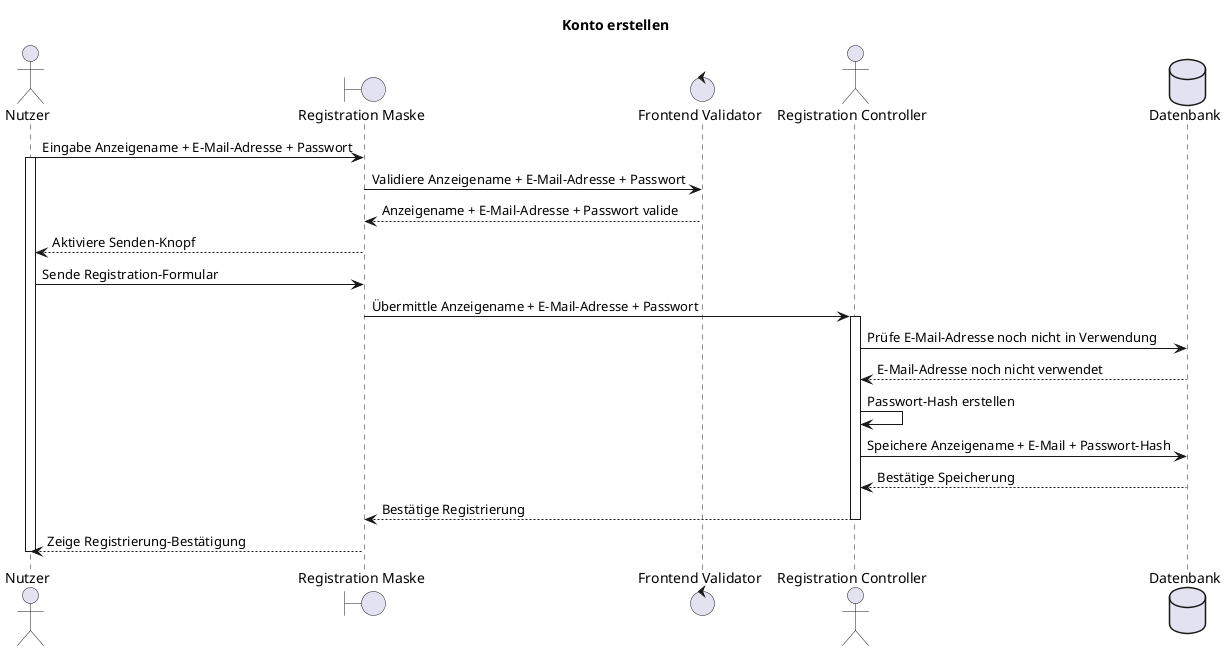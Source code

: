 @startuml F010_kontoErstellen_seq
title "Konto erstellen"

actor "Nutzer" as user
boundary "Registration Maske" as reg
control "Frontend Validator" as frontValid
actor "Registration Controller" as controller
database "Datenbank" as db

' Initiale Registrierung
user -> reg: Eingabe Anzeigename + E-Mail-Adresse + Passwort
activate user
reg -> frontValid: Validiere Anzeigename + E-Mail-Adresse + Passwort
reg <-- frontValid: Anzeigename + E-Mail-Adresse + Passwort valide
user <-- reg: Aktiviere Senden-Knopf
user -> reg: Sende Registration-Formular

reg -> controller: Übermittle Anzeigename + E-Mail-Adresse + Passwort
activate controller
controller -> db: Prüfe E-Mail-Adresse noch nicht in Verwendung
controller <-- db: E-Mail-Adresse noch nicht verwendet
controller -> controller: Passwort-Hash erstellen
controller -> db: Speichere Anzeigename + E-Mail + Passwort-Hash
controller <-- db: Bestätige Speicherung
reg <-- controller: Bestätige Registrierung
deactivate controller

user <-- reg: Zeige Registrierung-Bestätigung
deactivate user
@enduml